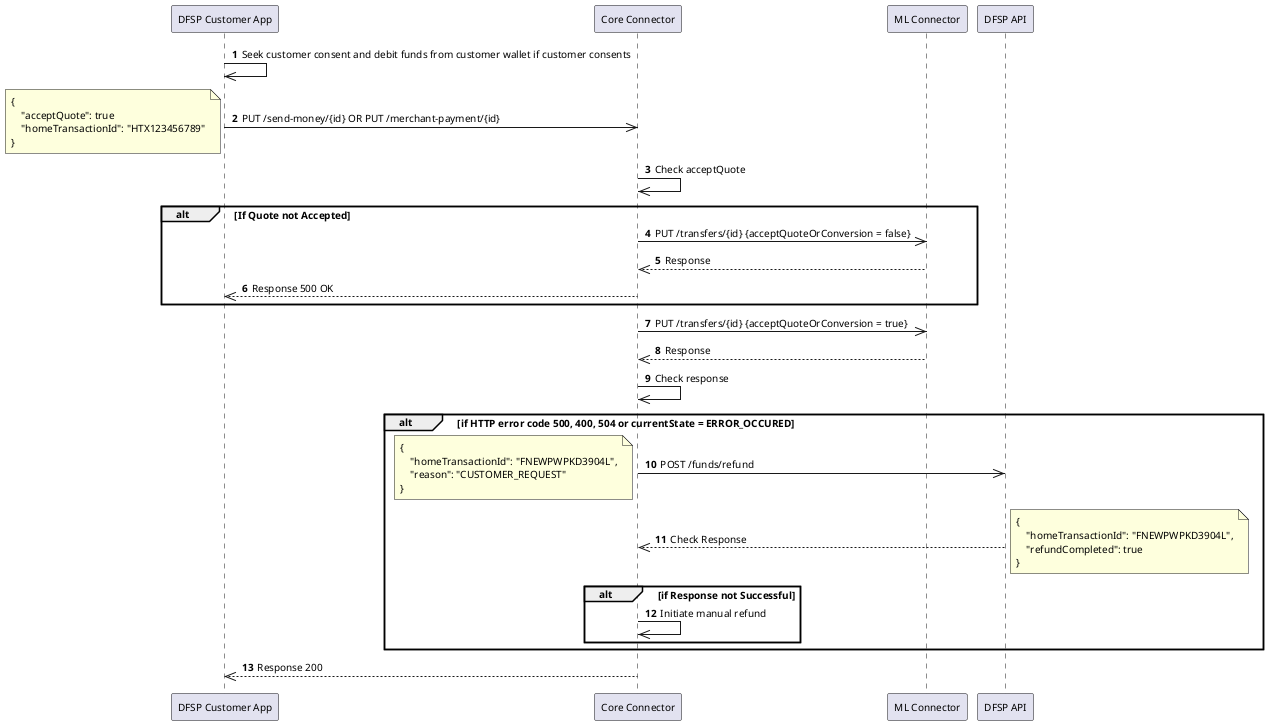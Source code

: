 @startuml name="handle-quote-acceptance"

skinparam defaultFontSize 10
autonumber

participant "DFSP Customer App" as App
participant "Core Connector" as Core
participant "ML Connector" as ML
participant "DFSP API" as BankAPI

App ->> App: Seek customer consent and debit funds from customer wallet if customer consents

App ->> Core: PUT /send-money/{id} OR PUT /merchant-payment/{id}
note left
{
    "acceptQuote": true
    "homeTransactionId": "HTX123456789"
}
end note

Core ->> Core: Check acceptQuote

alt If Quote not Accepted
    Core ->> ML: PUT /transfers/{id} {acceptQuoteOrConversion = false}
    ML -->> Core: Response
    Core -->> App: Response 500 OK
end

Core ->> ML: PUT /transfers/{id} {acceptQuoteOrConversion = true}
ML -->> Core: Response

Core ->> Core: Check response

alt if HTTP error code 500, 400, 504 or currentState = ERROR_OCCURED
    Core ->> BankAPI: POST /funds/refund
    note left
    {
        "homeTransactionId": "FNEWPWPKD3904L",
        "reason": "CUSTOMER_REQUEST"
    }
    end note

    BankAPI -->> Core: Check Response
    note right
    {
        "homeTransactionId": "FNEWPWPKD3904L",
        "refundCompleted": true
    }
    end note

    alt if Response not Successful
        Core ->> Core: Initiate manual refund
    end
end

Core -->> App: Response 200

@enduml
